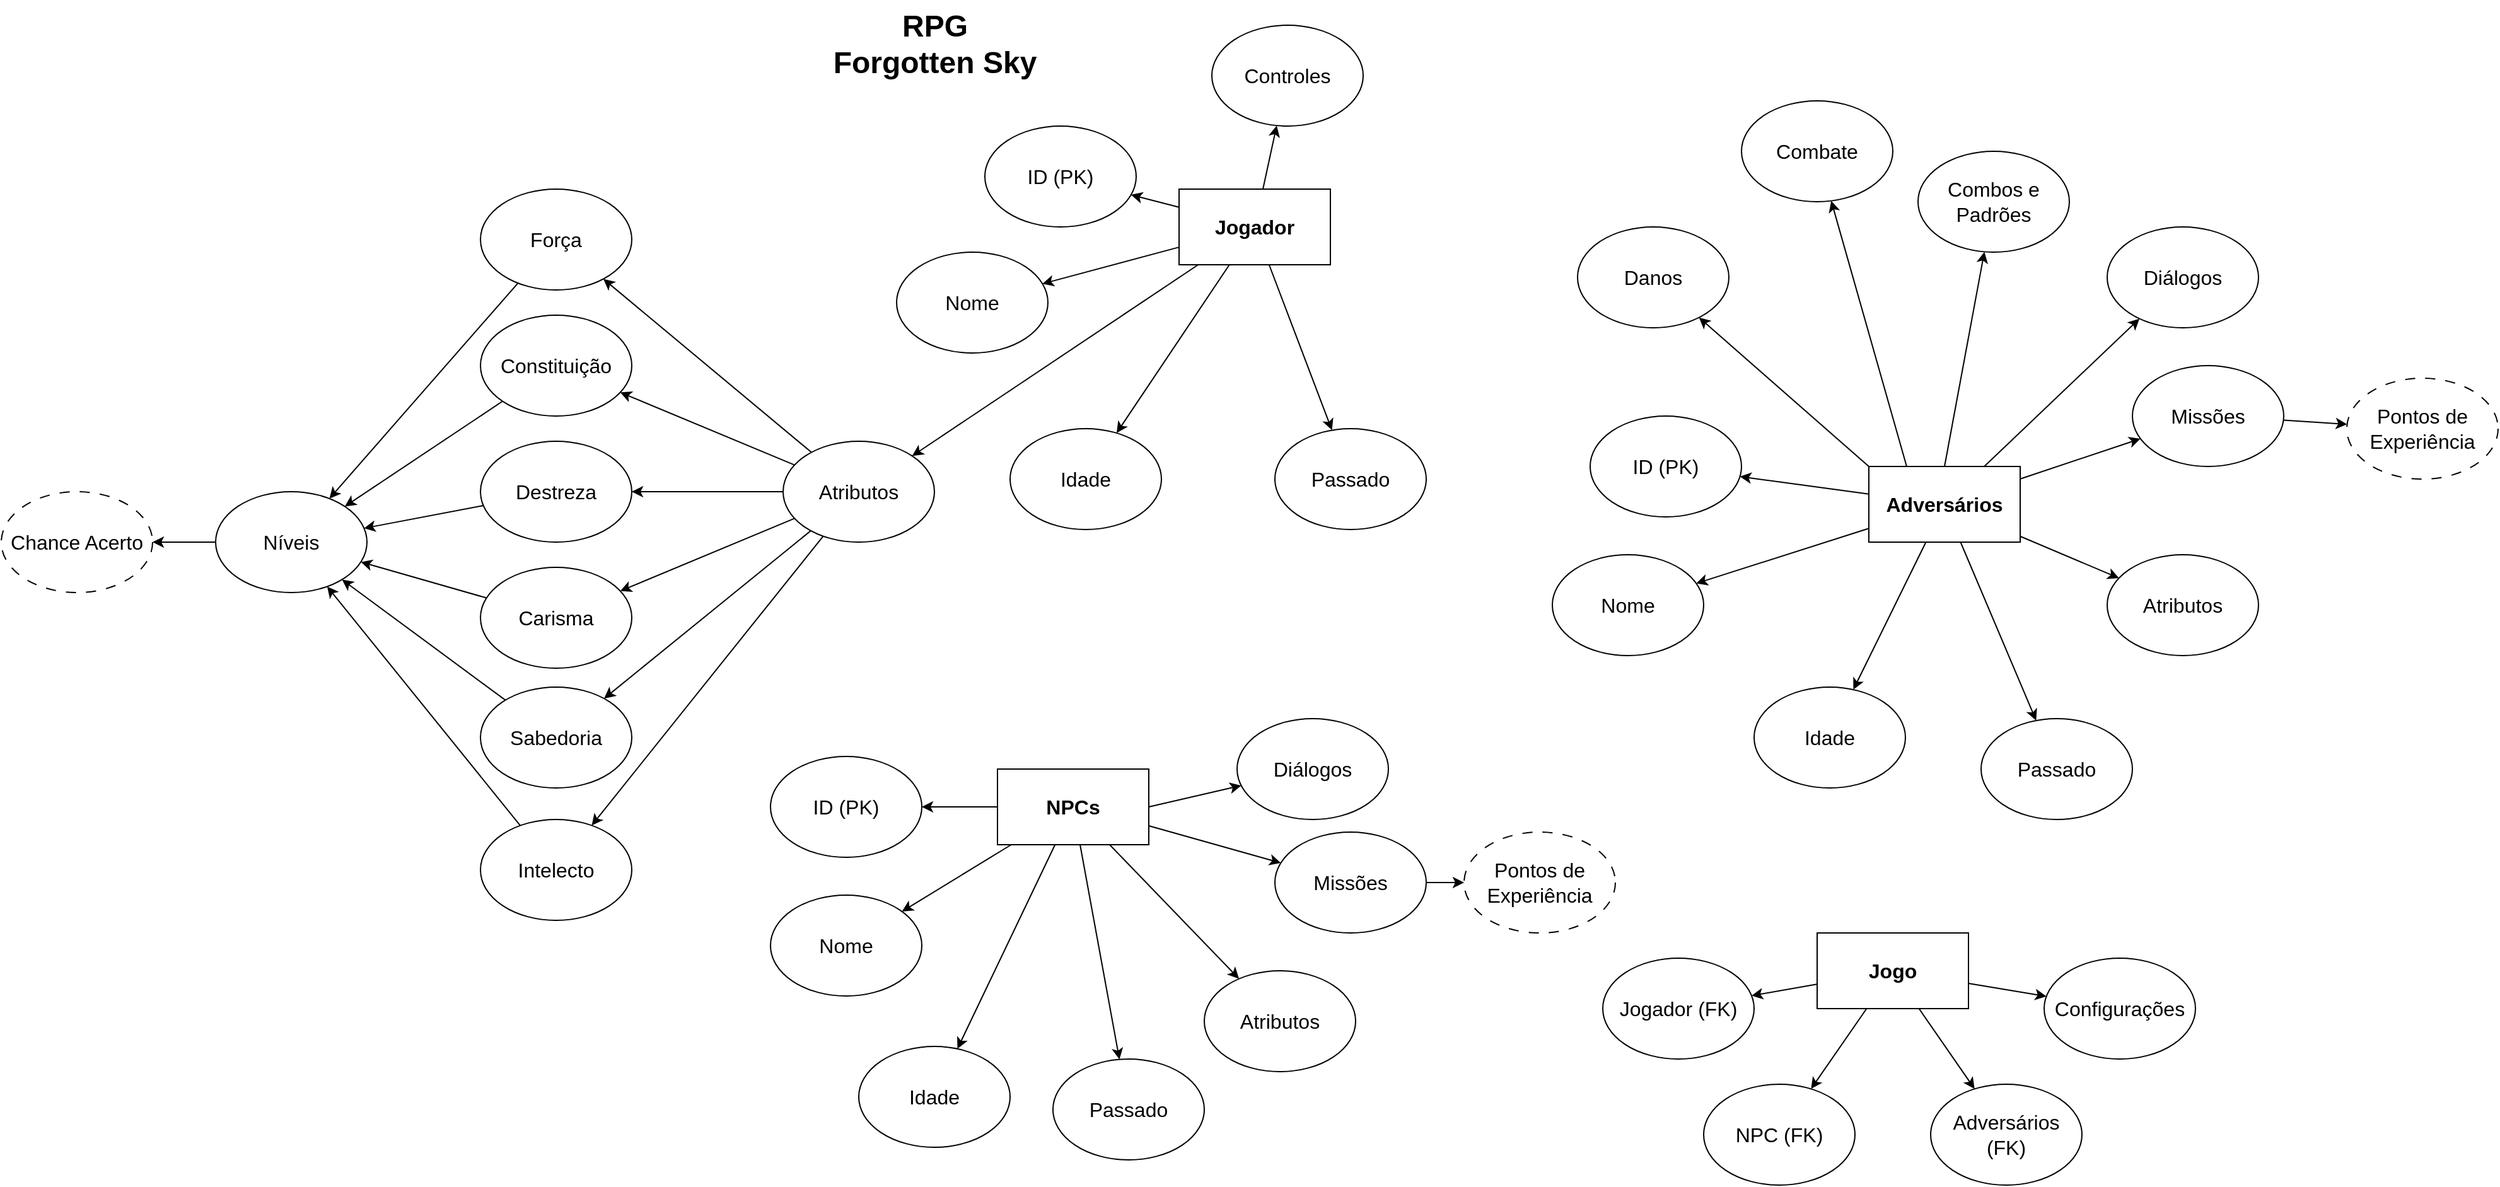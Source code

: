 <mxfile version="22.0.3" type="device">
  <diagram name="Página-1" id="PV0C417ytZdiI2iAubdF">
    <mxGraphModel dx="4220" dy="2607" grid="1" gridSize="10" guides="1" tooltips="1" connect="1" arrows="1" fold="1" page="1" pageScale="1" pageWidth="827" pageHeight="1169" math="0" shadow="0">
      <root>
        <mxCell id="0" />
        <mxCell id="1" parent="0" />
        <mxCell id="tN9eeVgs6B-u2x_idrSd-1" value="&lt;font style=&quot;font-size: 24px;&quot;&gt;&lt;b&gt;RPG&lt;br&gt;Forgotten Sky&lt;/b&gt;&lt;/font&gt;" style="text;html=1;align=center;verticalAlign=middle;resizable=0;points=[];autosize=1;strokeColor=none;fillColor=none;" parent="1" vertex="1">
          <mxGeometry x="70" y="40" width="180" height="70" as="geometry" />
        </mxCell>
        <mxCell id="tN9eeVgs6B-u2x_idrSd-2" value="&lt;font style=&quot;font-size: 16px;&quot;&gt;&lt;b&gt;Jogador&lt;/b&gt;&lt;/font&gt;" style="rounded=0;whiteSpace=wrap;html=1;" parent="1" vertex="1">
          <mxGeometry x="354" y="190" width="120" height="60" as="geometry" />
        </mxCell>
        <mxCell id="tN9eeVgs6B-u2x_idrSd-3" value="&lt;span style=&quot;font-size: 16px;&quot;&gt;&lt;b&gt;NPCs&lt;/b&gt;&lt;/span&gt;" style="rounded=0;whiteSpace=wrap;html=1;" parent="1" vertex="1">
          <mxGeometry x="210" y="650" width="120" height="60" as="geometry" />
        </mxCell>
        <mxCell id="tN9eeVgs6B-u2x_idrSd-6" value="&lt;font style=&quot;font-size: 16px;&quot;&gt;Nome&lt;/font&gt;" style="ellipse;whiteSpace=wrap;html=1;" parent="1" vertex="1">
          <mxGeometry x="130" y="240" width="120" height="80" as="geometry" />
        </mxCell>
        <mxCell id="tN9eeVgs6B-u2x_idrSd-7" value="&lt;font style=&quot;font-size: 16px;&quot;&gt;Idade&lt;/font&gt;" style="ellipse;whiteSpace=wrap;html=1;" parent="1" vertex="1">
          <mxGeometry x="220" y="380" width="120" height="80" as="geometry" />
        </mxCell>
        <mxCell id="tN9eeVgs6B-u2x_idrSd-8" value="&lt;font style=&quot;font-size: 16px;&quot;&gt;Passado&lt;/font&gt;" style="ellipse;whiteSpace=wrap;html=1;" parent="1" vertex="1">
          <mxGeometry x="430" y="380" width="120" height="80" as="geometry" />
        </mxCell>
        <mxCell id="tN9eeVgs6B-u2x_idrSd-9" value="&lt;font style=&quot;font-size: 16px;&quot;&gt;Atributos&lt;/font&gt;" style="ellipse;whiteSpace=wrap;html=1;" parent="1" vertex="1">
          <mxGeometry x="40" y="390" width="120" height="80" as="geometry" />
        </mxCell>
        <mxCell id="tN9eeVgs6B-u2x_idrSd-10" value="&lt;font style=&quot;font-size: 16px;&quot;&gt;Força&lt;/font&gt;" style="ellipse;whiteSpace=wrap;html=1;" parent="1" vertex="1">
          <mxGeometry x="-200" y="190" width="120" height="80" as="geometry" />
        </mxCell>
        <mxCell id="tN9eeVgs6B-u2x_idrSd-11" value="&lt;font style=&quot;font-size: 16px;&quot;&gt;Destreza&lt;/font&gt;" style="ellipse;whiteSpace=wrap;html=1;" parent="1" vertex="1">
          <mxGeometry x="-200" y="390" width="120" height="80" as="geometry" />
        </mxCell>
        <mxCell id="tN9eeVgs6B-u2x_idrSd-12" value="&lt;font style=&quot;font-size: 16px;&quot;&gt;Intelecto&lt;/font&gt;" style="ellipse;whiteSpace=wrap;html=1;" parent="1" vertex="1">
          <mxGeometry x="-200" y="690" width="120" height="80" as="geometry" />
        </mxCell>
        <mxCell id="tN9eeVgs6B-u2x_idrSd-13" value="&lt;font style=&quot;font-size: 16px;&quot;&gt;Constituição&lt;/font&gt;" style="ellipse;whiteSpace=wrap;html=1;" parent="1" vertex="1">
          <mxGeometry x="-200" y="290" width="120" height="80" as="geometry" />
        </mxCell>
        <mxCell id="tN9eeVgs6B-u2x_idrSd-14" value="&lt;font style=&quot;font-size: 16px;&quot;&gt;Sabedoria&lt;/font&gt;" style="ellipse;whiteSpace=wrap;html=1;" parent="1" vertex="1">
          <mxGeometry x="-200" y="585" width="120" height="80" as="geometry" />
        </mxCell>
        <mxCell id="tN9eeVgs6B-u2x_idrSd-15" value="&lt;font style=&quot;font-size: 16px;&quot;&gt;Carisma&lt;/font&gt;" style="ellipse;whiteSpace=wrap;html=1;" parent="1" vertex="1">
          <mxGeometry x="-200" y="490" width="120" height="80" as="geometry" />
        </mxCell>
        <mxCell id="tN9eeVgs6B-u2x_idrSd-16" value="&lt;font style=&quot;font-size: 16px;&quot;&gt;Níveis&lt;/font&gt;" style="ellipse;whiteSpace=wrap;html=1;" parent="1" vertex="1">
          <mxGeometry x="-410" y="430" width="120" height="80" as="geometry" />
        </mxCell>
        <mxCell id="tN9eeVgs6B-u2x_idrSd-17" value="&lt;span style=&quot;font-size: 16px;&quot;&gt;Chance Acerto&lt;/span&gt;" style="ellipse;whiteSpace=wrap;html=1;dashed=1;dashPattern=8 8;" parent="1" vertex="1">
          <mxGeometry x="-580" y="430" width="120" height="80" as="geometry" />
        </mxCell>
        <mxCell id="tN9eeVgs6B-u2x_idrSd-18" value="&lt;font style=&quot;font-size: 16px;&quot;&gt;ID (PK)&lt;/font&gt;" style="ellipse;whiteSpace=wrap;html=1;" parent="1" vertex="1">
          <mxGeometry x="200" y="140" width="120" height="80" as="geometry" />
        </mxCell>
        <mxCell id="tN9eeVgs6B-u2x_idrSd-38" value="&lt;font style=&quot;font-size: 16px;&quot;&gt;Nome&lt;/font&gt;" style="ellipse;whiteSpace=wrap;html=1;" parent="1" vertex="1">
          <mxGeometry x="30" y="750" width="120" height="80" as="geometry" />
        </mxCell>
        <mxCell id="tN9eeVgs6B-u2x_idrSd-39" value="&lt;font style=&quot;font-size: 16px;&quot;&gt;Idade&lt;/font&gt;" style="ellipse;whiteSpace=wrap;html=1;" parent="1" vertex="1">
          <mxGeometry x="100" y="870" width="120" height="80" as="geometry" />
        </mxCell>
        <mxCell id="tN9eeVgs6B-u2x_idrSd-40" value="&lt;font style=&quot;font-size: 16px;&quot;&gt;Passado&lt;/font&gt;" style="ellipse;whiteSpace=wrap;html=1;" parent="1" vertex="1">
          <mxGeometry x="254" y="880" width="120" height="80" as="geometry" />
        </mxCell>
        <mxCell id="tN9eeVgs6B-u2x_idrSd-41" value="&lt;font style=&quot;font-size: 16px;&quot;&gt;Atributos&lt;/font&gt;" style="ellipse;whiteSpace=wrap;html=1;" parent="1" vertex="1">
          <mxGeometry x="374" y="810" width="120" height="80" as="geometry" />
        </mxCell>
        <mxCell id="tN9eeVgs6B-u2x_idrSd-42" value="&lt;font style=&quot;font-size: 16px;&quot;&gt;ID (PK)&lt;/font&gt;" style="ellipse;whiteSpace=wrap;html=1;" parent="1" vertex="1">
          <mxGeometry x="30" y="640" width="120" height="80" as="geometry" />
        </mxCell>
        <mxCell id="tN9eeVgs6B-u2x_idrSd-44" value="&lt;span style=&quot;font-size: 16px;&quot;&gt;Diálogos&lt;/span&gt;" style="ellipse;whiteSpace=wrap;html=1;" parent="1" vertex="1">
          <mxGeometry x="400" y="610" width="120" height="80" as="geometry" />
        </mxCell>
        <mxCell id="tN9eeVgs6B-u2x_idrSd-45" value="&lt;font style=&quot;font-size: 16px;&quot;&gt;Missões&lt;/font&gt;" style="ellipse;whiteSpace=wrap;html=1;" parent="1" vertex="1">
          <mxGeometry x="430" y="700" width="120" height="80" as="geometry" />
        </mxCell>
        <mxCell id="tN9eeVgs6B-u2x_idrSd-46" value="&lt;span style=&quot;font-size: 16px;&quot;&gt;Pontos de Experiência&lt;/span&gt;" style="ellipse;whiteSpace=wrap;html=1;dashed=1;dashPattern=8 8;" parent="1" vertex="1">
          <mxGeometry x="580" y="700" width="120" height="80" as="geometry" />
        </mxCell>
        <mxCell id="tN9eeVgs6B-u2x_idrSd-62" value="&lt;span style=&quot;font-size: 16px;&quot;&gt;&lt;b&gt;Adversários&lt;/b&gt;&lt;/span&gt;" style="rounded=0;whiteSpace=wrap;html=1;" parent="1" vertex="1">
          <mxGeometry x="901" y="410" width="120" height="60" as="geometry" />
        </mxCell>
        <mxCell id="tN9eeVgs6B-u2x_idrSd-63" value="&lt;font style=&quot;font-size: 16px;&quot;&gt;Nome&lt;/font&gt;" style="ellipse;whiteSpace=wrap;html=1;" parent="1" vertex="1">
          <mxGeometry x="650" y="480" width="120" height="80" as="geometry" />
        </mxCell>
        <mxCell id="tN9eeVgs6B-u2x_idrSd-64" value="&lt;font style=&quot;font-size: 16px;&quot;&gt;Idade&lt;/font&gt;" style="ellipse;whiteSpace=wrap;html=1;" parent="1" vertex="1">
          <mxGeometry x="810" y="585" width="120" height="80" as="geometry" />
        </mxCell>
        <mxCell id="tN9eeVgs6B-u2x_idrSd-65" value="&lt;font style=&quot;font-size: 16px;&quot;&gt;Passado&lt;/font&gt;" style="ellipse;whiteSpace=wrap;html=1;" parent="1" vertex="1">
          <mxGeometry x="990" y="610" width="120" height="80" as="geometry" />
        </mxCell>
        <mxCell id="tN9eeVgs6B-u2x_idrSd-66" value="&lt;font style=&quot;font-size: 16px;&quot;&gt;Atributos&lt;/font&gt;" style="ellipse;whiteSpace=wrap;html=1;" parent="1" vertex="1">
          <mxGeometry x="1090" y="480" width="120" height="80" as="geometry" />
        </mxCell>
        <mxCell id="tN9eeVgs6B-u2x_idrSd-67" value="&lt;font style=&quot;font-size: 16px;&quot;&gt;ID (PK)&lt;/font&gt;" style="ellipse;whiteSpace=wrap;html=1;" parent="1" vertex="1">
          <mxGeometry x="680" y="370" width="120" height="80" as="geometry" />
        </mxCell>
        <mxCell id="tN9eeVgs6B-u2x_idrSd-68" value="&lt;span style=&quot;font-size: 16px;&quot;&gt;Diálogos&lt;/span&gt;" style="ellipse;whiteSpace=wrap;html=1;" parent="1" vertex="1">
          <mxGeometry x="1090" y="220" width="120" height="80" as="geometry" />
        </mxCell>
        <mxCell id="tN9eeVgs6B-u2x_idrSd-70" value="&lt;font style=&quot;font-size: 16px;&quot;&gt;Missões&lt;/font&gt;" style="ellipse;whiteSpace=wrap;html=1;" parent="1" vertex="1">
          <mxGeometry x="1110" y="330" width="120" height="80" as="geometry" />
        </mxCell>
        <mxCell id="tN9eeVgs6B-u2x_idrSd-71" value="&lt;span style=&quot;font-size: 16px;&quot;&gt;Pontos de Experiência&lt;/span&gt;" style="ellipse;whiteSpace=wrap;html=1;dashed=1;dashPattern=8 8;" parent="1" vertex="1">
          <mxGeometry x="1280" y="340" width="120" height="80" as="geometry" />
        </mxCell>
        <mxCell id="tN9eeVgs6B-u2x_idrSd-72" value="&lt;span style=&quot;font-size: 16px;&quot;&gt;Combate&lt;/span&gt;" style="ellipse;whiteSpace=wrap;html=1;" parent="1" vertex="1">
          <mxGeometry x="800" y="120" width="120" height="80" as="geometry" />
        </mxCell>
        <mxCell id="tN9eeVgs6B-u2x_idrSd-73" value="&lt;span style=&quot;font-size: 16px;&quot;&gt;Combos e&lt;br&gt;Padrões&lt;br&gt;&lt;/span&gt;" style="ellipse;whiteSpace=wrap;html=1;" parent="1" vertex="1">
          <mxGeometry x="940" y="160" width="120" height="80" as="geometry" />
        </mxCell>
        <mxCell id="tN9eeVgs6B-u2x_idrSd-75" value="&lt;span style=&quot;font-size: 16px;&quot;&gt;Danos&lt;br&gt;&lt;/span&gt;" style="ellipse;whiteSpace=wrap;html=1;" parent="1" vertex="1">
          <mxGeometry x="670" y="220" width="120" height="80" as="geometry" />
        </mxCell>
        <mxCell id="tN9eeVgs6B-u2x_idrSd-78" value="&lt;font style=&quot;font-size: 16px;&quot;&gt;Controles&lt;/font&gt;" style="ellipse;whiteSpace=wrap;html=1;" parent="1" vertex="1">
          <mxGeometry x="380" y="60" width="120" height="80" as="geometry" />
        </mxCell>
        <mxCell id="KgcUx6kxorHHYvOVh6-6-5" value="" style="endArrow=classic;html=1;rounded=0;strokeWidth=1;" parent="1" source="tN9eeVgs6B-u2x_idrSd-2" target="tN9eeVgs6B-u2x_idrSd-18" edge="1">
          <mxGeometry width="50" height="50" relative="1" as="geometry">
            <mxPoint x="330" y="670" as="sourcePoint" />
            <mxPoint x="590" y="610" as="targetPoint" />
          </mxGeometry>
        </mxCell>
        <mxCell id="KgcUx6kxorHHYvOVh6-6-8" value="" style="endArrow=classic;html=1;rounded=0;strokeWidth=1;" parent="1" source="tN9eeVgs6B-u2x_idrSd-2" target="tN9eeVgs6B-u2x_idrSd-6" edge="1">
          <mxGeometry width="50" height="50" relative="1" as="geometry">
            <mxPoint x="364" y="214" as="sourcePoint" />
            <mxPoint x="326" y="205" as="targetPoint" />
          </mxGeometry>
        </mxCell>
        <mxCell id="KgcUx6kxorHHYvOVh6-6-9" value="" style="endArrow=classic;html=1;rounded=0;strokeWidth=1;" parent="1" source="tN9eeVgs6B-u2x_idrSd-2" target="tN9eeVgs6B-u2x_idrSd-7" edge="1">
          <mxGeometry width="50" height="50" relative="1" as="geometry">
            <mxPoint x="374" y="224" as="sourcePoint" />
            <mxPoint x="336" y="215" as="targetPoint" />
          </mxGeometry>
        </mxCell>
        <mxCell id="KgcUx6kxorHHYvOVh6-6-10" value="" style="endArrow=classic;html=1;rounded=0;strokeWidth=1;" parent="1" source="tN9eeVgs6B-u2x_idrSd-2" target="tN9eeVgs6B-u2x_idrSd-8" edge="1">
          <mxGeometry width="50" height="50" relative="1" as="geometry">
            <mxPoint x="384" y="234" as="sourcePoint" />
            <mxPoint x="346" y="225" as="targetPoint" />
          </mxGeometry>
        </mxCell>
        <mxCell id="KgcUx6kxorHHYvOVh6-6-11" value="" style="endArrow=classic;html=1;rounded=0;strokeWidth=1;" parent="1" source="tN9eeVgs6B-u2x_idrSd-2" target="tN9eeVgs6B-u2x_idrSd-9" edge="1">
          <mxGeometry width="50" height="50" relative="1" as="geometry">
            <mxPoint x="394" y="244" as="sourcePoint" />
            <mxPoint x="356" y="235" as="targetPoint" />
          </mxGeometry>
        </mxCell>
        <mxCell id="KgcUx6kxorHHYvOVh6-6-12" value="" style="endArrow=classic;html=1;rounded=0;strokeWidth=1;" parent="1" source="tN9eeVgs6B-u2x_idrSd-2" target="tN9eeVgs6B-u2x_idrSd-78" edge="1">
          <mxGeometry width="50" height="50" relative="1" as="geometry">
            <mxPoint x="404" y="254" as="sourcePoint" />
            <mxPoint x="366" y="245" as="targetPoint" />
          </mxGeometry>
        </mxCell>
        <mxCell id="KgcUx6kxorHHYvOVh6-6-13" value="" style="endArrow=classic;html=1;rounded=0;strokeWidth=1;" parent="1" source="tN9eeVgs6B-u2x_idrSd-3" target="tN9eeVgs6B-u2x_idrSd-42" edge="1">
          <mxGeometry width="50" height="50" relative="1" as="geometry">
            <mxPoint x="385" y="110" as="sourcePoint" />
            <mxPoint x="435" y="241" as="targetPoint" />
          </mxGeometry>
        </mxCell>
        <mxCell id="KgcUx6kxorHHYvOVh6-6-14" value="" style="endArrow=classic;html=1;rounded=0;strokeWidth=1;" parent="1" source="tN9eeVgs6B-u2x_idrSd-3" target="tN9eeVgs6B-u2x_idrSd-38" edge="1">
          <mxGeometry width="50" height="50" relative="1" as="geometry">
            <mxPoint x="395" y="120" as="sourcePoint" />
            <mxPoint x="445" y="251" as="targetPoint" />
          </mxGeometry>
        </mxCell>
        <mxCell id="KgcUx6kxorHHYvOVh6-6-15" value="" style="endArrow=classic;html=1;rounded=0;strokeWidth=1;" parent="1" source="tN9eeVgs6B-u2x_idrSd-3" target="tN9eeVgs6B-u2x_idrSd-39" edge="1">
          <mxGeometry width="50" height="50" relative="1" as="geometry">
            <mxPoint x="405" y="130" as="sourcePoint" />
            <mxPoint x="455" y="261" as="targetPoint" />
          </mxGeometry>
        </mxCell>
        <mxCell id="KgcUx6kxorHHYvOVh6-6-16" value="" style="endArrow=classic;html=1;rounded=0;strokeWidth=1;" parent="1" source="tN9eeVgs6B-u2x_idrSd-3" target="tN9eeVgs6B-u2x_idrSd-40" edge="1">
          <mxGeometry width="50" height="50" relative="1" as="geometry">
            <mxPoint x="415" y="140" as="sourcePoint" />
            <mxPoint x="465" y="271" as="targetPoint" />
          </mxGeometry>
        </mxCell>
        <mxCell id="KgcUx6kxorHHYvOVh6-6-17" value="" style="endArrow=classic;html=1;rounded=0;strokeWidth=1;" parent="1" source="tN9eeVgs6B-u2x_idrSd-3" target="tN9eeVgs6B-u2x_idrSd-41" edge="1">
          <mxGeometry width="50" height="50" relative="1" as="geometry">
            <mxPoint x="425" y="150" as="sourcePoint" />
            <mxPoint x="475" y="281" as="targetPoint" />
          </mxGeometry>
        </mxCell>
        <mxCell id="KgcUx6kxorHHYvOVh6-6-18" value="" style="endArrow=classic;html=1;rounded=0;strokeWidth=1;exitX=1;exitY=0.75;exitDx=0;exitDy=0;" parent="1" source="tN9eeVgs6B-u2x_idrSd-3" target="tN9eeVgs6B-u2x_idrSd-45" edge="1">
          <mxGeometry width="50" height="50" relative="1" as="geometry">
            <mxPoint x="350" y="610" as="sourcePoint" />
            <mxPoint x="485" y="291" as="targetPoint" />
          </mxGeometry>
        </mxCell>
        <mxCell id="KgcUx6kxorHHYvOVh6-6-19" value="" style="endArrow=classic;html=1;rounded=0;strokeWidth=1;exitX=1;exitY=0.5;exitDx=0;exitDy=0;" parent="1" source="tN9eeVgs6B-u2x_idrSd-3" target="tN9eeVgs6B-u2x_idrSd-44" edge="1">
          <mxGeometry width="50" height="50" relative="1" as="geometry">
            <mxPoint x="367.205" y="393.205" as="sourcePoint" />
            <mxPoint x="495" y="301" as="targetPoint" />
          </mxGeometry>
        </mxCell>
        <mxCell id="KgcUx6kxorHHYvOVh6-6-20" value="" style="endArrow=classic;html=1;rounded=0;strokeWidth=1;" parent="1" source="tN9eeVgs6B-u2x_idrSd-45" target="tN9eeVgs6B-u2x_idrSd-46" edge="1">
          <mxGeometry width="50" height="50" relative="1" as="geometry">
            <mxPoint x="455" y="180" as="sourcePoint" />
            <mxPoint x="505" y="311" as="targetPoint" />
          </mxGeometry>
        </mxCell>
        <mxCell id="KgcUx6kxorHHYvOVh6-6-24" value="" style="endArrow=classic;html=1;rounded=0;strokeWidth=1;" parent="1" source="tN9eeVgs6B-u2x_idrSd-16" target="tN9eeVgs6B-u2x_idrSd-17" edge="1">
          <mxGeometry width="50" height="50" relative="1" as="geometry">
            <mxPoint x="603" y="923" as="sourcePoint" />
            <mxPoint x="671" y="957" as="targetPoint" />
          </mxGeometry>
        </mxCell>
        <mxCell id="KgcUx6kxorHHYvOVh6-6-25" value="" style="endArrow=classic;html=1;rounded=0;strokeWidth=1;" parent="1" source="tN9eeVgs6B-u2x_idrSd-62" target="tN9eeVgs6B-u2x_idrSd-67" edge="1">
          <mxGeometry width="50" height="50" relative="1" as="geometry">
            <mxPoint x="50" y="905" as="sourcePoint" />
            <mxPoint x="134" y="884" as="targetPoint" />
          </mxGeometry>
        </mxCell>
        <mxCell id="KgcUx6kxorHHYvOVh6-6-26" value="" style="endArrow=classic;html=1;rounded=0;strokeWidth=1;" parent="1" source="tN9eeVgs6B-u2x_idrSd-62" target="tN9eeVgs6B-u2x_idrSd-63" edge="1">
          <mxGeometry width="50" height="50" relative="1" as="geometry">
            <mxPoint x="791" y="887" as="sourcePoint" />
            <mxPoint x="677" y="899" as="targetPoint" />
          </mxGeometry>
        </mxCell>
        <mxCell id="KgcUx6kxorHHYvOVh6-6-27" value="" style="endArrow=classic;html=1;rounded=0;strokeWidth=1;" parent="1" source="tN9eeVgs6B-u2x_idrSd-62" target="tN9eeVgs6B-u2x_idrSd-64" edge="1">
          <mxGeometry width="50" height="50" relative="1" as="geometry">
            <mxPoint x="801" y="897" as="sourcePoint" />
            <mxPoint x="687" y="909" as="targetPoint" />
          </mxGeometry>
        </mxCell>
        <mxCell id="KgcUx6kxorHHYvOVh6-6-28" value="" style="endArrow=classic;html=1;rounded=0;strokeWidth=1;" parent="1" source="tN9eeVgs6B-u2x_idrSd-62" target="tN9eeVgs6B-u2x_idrSd-65" edge="1">
          <mxGeometry width="50" height="50" relative="1" as="geometry">
            <mxPoint x="811" y="907" as="sourcePoint" />
            <mxPoint x="697" y="919" as="targetPoint" />
          </mxGeometry>
        </mxCell>
        <mxCell id="KgcUx6kxorHHYvOVh6-6-29" value="" style="endArrow=classic;html=1;rounded=0;strokeWidth=1;" parent="1" source="tN9eeVgs6B-u2x_idrSd-62" target="tN9eeVgs6B-u2x_idrSd-66" edge="1">
          <mxGeometry width="50" height="50" relative="1" as="geometry">
            <mxPoint x="821" y="917" as="sourcePoint" />
            <mxPoint x="707" y="929" as="targetPoint" />
          </mxGeometry>
        </mxCell>
        <mxCell id="KgcUx6kxorHHYvOVh6-6-30" value="" style="endArrow=classic;html=1;rounded=0;strokeWidth=1;" parent="1" source="tN9eeVgs6B-u2x_idrSd-62" target="tN9eeVgs6B-u2x_idrSd-70" edge="1">
          <mxGeometry width="50" height="50" relative="1" as="geometry">
            <mxPoint x="831" y="927" as="sourcePoint" />
            <mxPoint x="717" y="939" as="targetPoint" />
          </mxGeometry>
        </mxCell>
        <mxCell id="KgcUx6kxorHHYvOVh6-6-31" value="" style="endArrow=classic;html=1;rounded=0;strokeWidth=1;" parent="1" source="tN9eeVgs6B-u2x_idrSd-62" target="tN9eeVgs6B-u2x_idrSd-68" edge="1">
          <mxGeometry width="50" height="50" relative="1" as="geometry">
            <mxPoint x="841" y="937" as="sourcePoint" />
            <mxPoint x="727" y="949" as="targetPoint" />
          </mxGeometry>
        </mxCell>
        <mxCell id="KgcUx6kxorHHYvOVh6-6-32" value="" style="endArrow=classic;html=1;rounded=0;strokeWidth=1;exitX=0.25;exitY=0;exitDx=0;exitDy=0;" parent="1" source="tN9eeVgs6B-u2x_idrSd-62" target="tN9eeVgs6B-u2x_idrSd-72" edge="1">
          <mxGeometry width="50" height="50" relative="1" as="geometry">
            <mxPoint x="851" y="947" as="sourcePoint" />
            <mxPoint x="737" y="959" as="targetPoint" />
          </mxGeometry>
        </mxCell>
        <mxCell id="KgcUx6kxorHHYvOVh6-6-35" value="" style="endArrow=classic;html=1;rounded=0;strokeWidth=1;" parent="1" source="tN9eeVgs6B-u2x_idrSd-70" target="tN9eeVgs6B-u2x_idrSd-71" edge="1">
          <mxGeometry width="50" height="50" relative="1" as="geometry">
            <mxPoint x="994" y="550" as="sourcePoint" />
            <mxPoint x="1062" y="692" as="targetPoint" />
          </mxGeometry>
        </mxCell>
        <mxCell id="KgcUx6kxorHHYvOVh6-6-38" value="" style="endArrow=classic;html=1;rounded=0;strokeWidth=1;exitX=0;exitY=0;exitDx=0;exitDy=0;" parent="1" source="tN9eeVgs6B-u2x_idrSd-62" target="tN9eeVgs6B-u2x_idrSd-75" edge="1">
          <mxGeometry width="50" height="50" relative="1" as="geometry">
            <mxPoint x="920" y="523" as="sourcePoint" />
            <mxPoint x="860" y="527" as="targetPoint" />
          </mxGeometry>
        </mxCell>
        <mxCell id="KgcUx6kxorHHYvOVh6-6-39" value="" style="endArrow=classic;html=1;rounded=0;strokeWidth=1;exitX=0.5;exitY=0;exitDx=0;exitDy=0;" parent="1" source="tN9eeVgs6B-u2x_idrSd-62" target="tN9eeVgs6B-u2x_idrSd-73" edge="1">
          <mxGeometry width="50" height="50" relative="1" as="geometry">
            <mxPoint x="930" y="533" as="sourcePoint" />
            <mxPoint x="870" y="537" as="targetPoint" />
          </mxGeometry>
        </mxCell>
        <mxCell id="KgcUx6kxorHHYvOVh6-6-40" value="&lt;font style=&quot;font-size: 16px;&quot;&gt;&lt;b&gt;Jogo&lt;/b&gt;&lt;/font&gt;" style="rounded=0;whiteSpace=wrap;html=1;" parent="1" vertex="1">
          <mxGeometry x="860" y="780" width="120" height="60" as="geometry" />
        </mxCell>
        <mxCell id="KgcUx6kxorHHYvOVh6-6-41" value="&lt;font style=&quot;font-size: 16px;&quot;&gt;Jogador (FK)&lt;/font&gt;" style="ellipse;whiteSpace=wrap;html=1;" parent="1" vertex="1">
          <mxGeometry x="690" y="800" width="120" height="80" as="geometry" />
        </mxCell>
        <mxCell id="KgcUx6kxorHHYvOVh6-6-42" value="&lt;font style=&quot;font-size: 16px;&quot;&gt;NPC (FK)&lt;/font&gt;" style="ellipse;whiteSpace=wrap;html=1;" parent="1" vertex="1">
          <mxGeometry x="770" y="900" width="120" height="80" as="geometry" />
        </mxCell>
        <mxCell id="KgcUx6kxorHHYvOVh6-6-43" value="&lt;font style=&quot;font-size: 16px;&quot;&gt;Adversários (FK)&lt;/font&gt;" style="ellipse;whiteSpace=wrap;html=1;" parent="1" vertex="1">
          <mxGeometry x="950" y="900" width="120" height="80" as="geometry" />
        </mxCell>
        <mxCell id="KgcUx6kxorHHYvOVh6-6-44" value="&lt;font style=&quot;font-size: 16px;&quot;&gt;Configurações&lt;/font&gt;" style="ellipse;whiteSpace=wrap;html=1;" parent="1" vertex="1">
          <mxGeometry x="1040" y="800" width="120" height="80" as="geometry" />
        </mxCell>
        <mxCell id="KgcUx6kxorHHYvOVh6-6-46" value="" style="endArrow=classic;html=1;rounded=0;strokeWidth=1;" parent="1" source="tN9eeVgs6B-u2x_idrSd-10" target="tN9eeVgs6B-u2x_idrSd-16" edge="1">
          <mxGeometry width="50" height="50" relative="1" as="geometry">
            <mxPoint x="-399" y="556" as="sourcePoint" />
            <mxPoint x="-250" y="420" as="targetPoint" />
          </mxGeometry>
        </mxCell>
        <mxCell id="KgcUx6kxorHHYvOVh6-6-47" value="" style="endArrow=classic;html=1;rounded=0;strokeWidth=1;" parent="1" source="tN9eeVgs6B-u2x_idrSd-13" target="tN9eeVgs6B-u2x_idrSd-16" edge="1">
          <mxGeometry width="50" height="50" relative="1" as="geometry">
            <mxPoint x="-127" y="371" as="sourcePoint" />
            <mxPoint x="-303" y="519" as="targetPoint" />
          </mxGeometry>
        </mxCell>
        <mxCell id="KgcUx6kxorHHYvOVh6-6-48" value="" style="endArrow=classic;html=1;rounded=0;strokeWidth=1;" parent="1" source="tN9eeVgs6B-u2x_idrSd-11" target="tN9eeVgs6B-u2x_idrSd-16" edge="1">
          <mxGeometry width="50" height="50" relative="1" as="geometry">
            <mxPoint x="-117" y="381" as="sourcePoint" />
            <mxPoint x="-293" y="529" as="targetPoint" />
          </mxGeometry>
        </mxCell>
        <mxCell id="KgcUx6kxorHHYvOVh6-6-49" value="" style="endArrow=classic;html=1;rounded=0;strokeWidth=1;" parent="1" source="tN9eeVgs6B-u2x_idrSd-15" target="tN9eeVgs6B-u2x_idrSd-16" edge="1">
          <mxGeometry width="50" height="50" relative="1" as="geometry">
            <mxPoint x="-107" y="391" as="sourcePoint" />
            <mxPoint x="-283" y="539" as="targetPoint" />
          </mxGeometry>
        </mxCell>
        <mxCell id="KgcUx6kxorHHYvOVh6-6-50" value="" style="endArrow=classic;html=1;rounded=0;strokeWidth=1;" parent="1" source="tN9eeVgs6B-u2x_idrSd-14" target="tN9eeVgs6B-u2x_idrSd-16" edge="1">
          <mxGeometry width="50" height="50" relative="1" as="geometry">
            <mxPoint x="-97" y="401" as="sourcePoint" />
            <mxPoint x="-273" y="549" as="targetPoint" />
          </mxGeometry>
        </mxCell>
        <mxCell id="KgcUx6kxorHHYvOVh6-6-51" value="" style="endArrow=classic;html=1;rounded=0;strokeWidth=1;" parent="1" source="tN9eeVgs6B-u2x_idrSd-12" target="tN9eeVgs6B-u2x_idrSd-16" edge="1">
          <mxGeometry width="50" height="50" relative="1" as="geometry">
            <mxPoint x="-87" y="411" as="sourcePoint" />
            <mxPoint x="-263" y="559" as="targetPoint" />
          </mxGeometry>
        </mxCell>
        <mxCell id="KgcUx6kxorHHYvOVh6-6-52" value="" style="endArrow=classic;html=1;rounded=0;strokeWidth=1;" parent="1" source="tN9eeVgs6B-u2x_idrSd-9" target="tN9eeVgs6B-u2x_idrSd-10" edge="1">
          <mxGeometry width="50" height="50" relative="1" as="geometry">
            <mxPoint x="-77" y="421" as="sourcePoint" />
            <mxPoint x="-253" y="569" as="targetPoint" />
          </mxGeometry>
        </mxCell>
        <mxCell id="KgcUx6kxorHHYvOVh6-6-53" value="" style="endArrow=classic;html=1;rounded=0;strokeWidth=1;" parent="1" source="tN9eeVgs6B-u2x_idrSd-9" target="tN9eeVgs6B-u2x_idrSd-13" edge="1">
          <mxGeometry width="50" height="50" relative="1" as="geometry">
            <mxPoint x="62" y="416" as="sourcePoint" />
            <mxPoint x="-42" y="364" as="targetPoint" />
          </mxGeometry>
        </mxCell>
        <mxCell id="KgcUx6kxorHHYvOVh6-6-54" value="" style="endArrow=classic;html=1;rounded=0;strokeWidth=1;" parent="1" source="tN9eeVgs6B-u2x_idrSd-9" target="tN9eeVgs6B-u2x_idrSd-11" edge="1">
          <mxGeometry width="50" height="50" relative="1" as="geometry">
            <mxPoint x="72" y="426" as="sourcePoint" />
            <mxPoint x="-32" y="374" as="targetPoint" />
          </mxGeometry>
        </mxCell>
        <mxCell id="KgcUx6kxorHHYvOVh6-6-55" value="" style="endArrow=classic;html=1;rounded=0;strokeWidth=1;" parent="1" source="tN9eeVgs6B-u2x_idrSd-9" target="tN9eeVgs6B-u2x_idrSd-15" edge="1">
          <mxGeometry width="50" height="50" relative="1" as="geometry">
            <mxPoint x="82" y="436" as="sourcePoint" />
            <mxPoint x="-22" y="384" as="targetPoint" />
          </mxGeometry>
        </mxCell>
        <mxCell id="KgcUx6kxorHHYvOVh6-6-56" value="" style="endArrow=classic;html=1;rounded=0;strokeWidth=1;" parent="1" source="tN9eeVgs6B-u2x_idrSd-9" target="tN9eeVgs6B-u2x_idrSd-14" edge="1">
          <mxGeometry width="50" height="50" relative="1" as="geometry">
            <mxPoint x="92" y="446" as="sourcePoint" />
            <mxPoint x="-12" y="394" as="targetPoint" />
          </mxGeometry>
        </mxCell>
        <mxCell id="KgcUx6kxorHHYvOVh6-6-57" value="" style="endArrow=classic;html=1;rounded=0;strokeWidth=1;" parent="1" source="tN9eeVgs6B-u2x_idrSd-9" target="tN9eeVgs6B-u2x_idrSd-12" edge="1">
          <mxGeometry width="50" height="50" relative="1" as="geometry">
            <mxPoint x="102" y="456" as="sourcePoint" />
            <mxPoint x="-2" y="404" as="targetPoint" />
          </mxGeometry>
        </mxCell>
        <mxCell id="KgcUx6kxorHHYvOVh6-6-71" value="" style="endArrow=classic;html=1;rounded=0;strokeWidth=1;" parent="1" source="KgcUx6kxorHHYvOVh6-6-40" target="KgcUx6kxorHHYvOVh6-6-41" edge="1">
          <mxGeometry width="50" height="50" relative="1" as="geometry">
            <mxPoint x="530" y="694" as="sourcePoint" />
            <mxPoint x="633" y="800" as="targetPoint" />
          </mxGeometry>
        </mxCell>
        <mxCell id="KgcUx6kxorHHYvOVh6-6-72" value="" style="endArrow=classic;html=1;rounded=0;strokeWidth=1;" parent="1" source="KgcUx6kxorHHYvOVh6-6-40" target="KgcUx6kxorHHYvOVh6-6-42" edge="1">
          <mxGeometry width="50" height="50" relative="1" as="geometry">
            <mxPoint x="269" y="730" as="sourcePoint" />
            <mxPoint x="372" y="836" as="targetPoint" />
          </mxGeometry>
        </mxCell>
        <mxCell id="KgcUx6kxorHHYvOVh6-6-73" value="" style="endArrow=classic;html=1;rounded=0;strokeWidth=1;" parent="1" source="KgcUx6kxorHHYvOVh6-6-40" target="KgcUx6kxorHHYvOVh6-6-43" edge="1">
          <mxGeometry width="50" height="50" relative="1" as="geometry">
            <mxPoint x="279" y="740" as="sourcePoint" />
            <mxPoint x="382" y="846" as="targetPoint" />
          </mxGeometry>
        </mxCell>
        <mxCell id="KgcUx6kxorHHYvOVh6-6-75" value="" style="endArrow=classic;html=1;rounded=0;strokeWidth=1;" parent="1" source="KgcUx6kxorHHYvOVh6-6-40" target="KgcUx6kxorHHYvOVh6-6-44" edge="1">
          <mxGeometry width="50" height="50" relative="1" as="geometry">
            <mxPoint x="299" y="760" as="sourcePoint" />
            <mxPoint x="402" y="866" as="targetPoint" />
          </mxGeometry>
        </mxCell>
      </root>
    </mxGraphModel>
  </diagram>
</mxfile>
